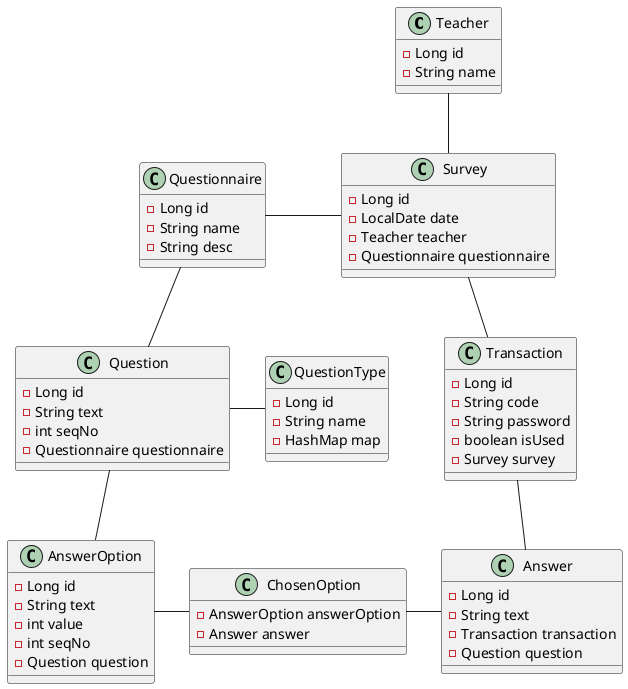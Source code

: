 @startuml

class Teacher {
- Long id
- String name

}

class Survey {
- Long id
- LocalDate date
- Teacher teacher
- Questionnaire questionnaire

}

class Questionnaire {
- Long id
- String name
- String desc
}

class Question {
- Long id
- String text
- int seqNo
- Questionnaire questionnaire
}

class QuestionType {
- Long id
- String name
- HashMap map
}

class AnswerOption {
- Long id
- String text
- int value
- int seqNo
- Question question

}

class ChosenOption {
- AnswerOption answerOption
- Answer answer

}

class Answer {
- Long id
- String text
- Transaction transaction
- Question question
}

class Transaction {
- Long id
- String code
- String password
- boolean isUsed
- Survey survey
}

Teacher -down- Survey
Survey -left- Questionnaire
Questionnaire -- Question
Question -left- QuestionType
Question -- AnswerOption
AnswerOption -right- ChosenOption
ChosenOption  -right- Answer
Answer -up- Transaction
Survey -- Transaction


@enduml